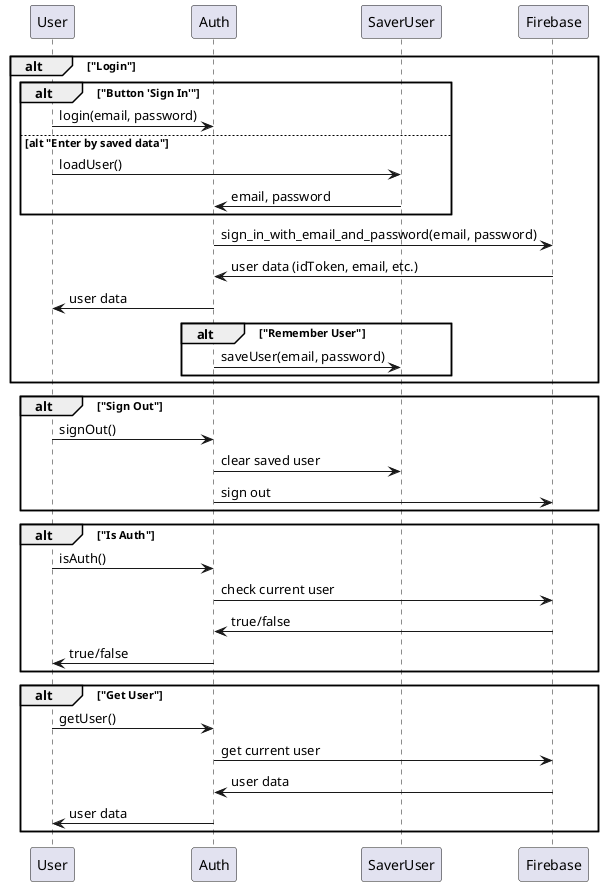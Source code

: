 @startuml AuthLogicDiagram
participant User as U
participant Auth as A
participant SaverUser as SU
participant Firebase as F

alt "Login"
    alt "Button 'Sign In'"
        U->A: login(email, password)
    else alt "Enter by saved data"
        U->SU: loadUser()
        SU->A: email, password
    end

    A->F: sign_in_with_email_and_password(email, password)
    F->A: user data (idToken, email, etc.)
    A->U: user data
    alt "Remember User"
        A->SU: saveUser(email, password)    
    end
end

alt "Sign Out"
    U->A: signOut()
    A->SU: clear saved user
    A->F: sign out
end
alt "Is Auth"
    U->A: isAuth()
    A->F: check current user
    F->A: true/false
    A->U: true/false
end
alt "Get User"
    U->A: getUser()
    A->F: get current user
    F->A: user data
    A->U: user data
end
@enduml
